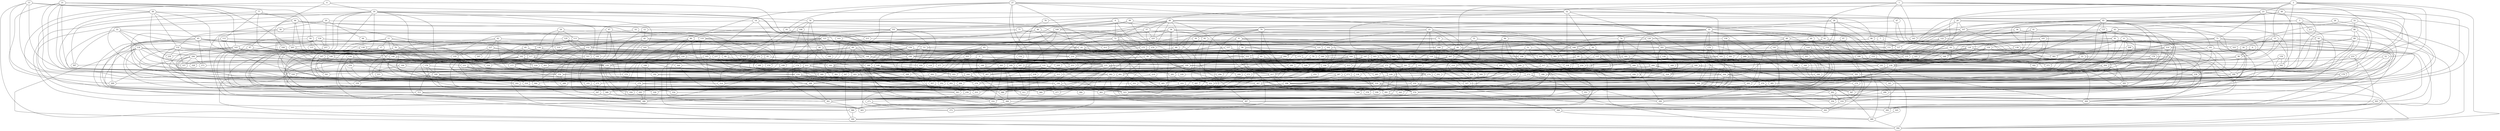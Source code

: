 strict graph "gnp_random_graph(400,0.015)" {
0;
1;
2;
3;
4;
5;
6;
7;
8;
9;
10;
11;
12;
13;
14;
15;
16;
17;
18;
19;
20;
21;
22;
23;
24;
25;
26;
27;
28;
29;
30;
31;
32;
33;
34;
35;
36;
37;
38;
39;
40;
41;
42;
43;
44;
45;
46;
47;
48;
49;
50;
51;
52;
53;
54;
55;
56;
57;
58;
59;
60;
61;
62;
63;
64;
65;
66;
67;
68;
69;
70;
71;
72;
73;
74;
75;
76;
77;
78;
79;
80;
81;
82;
83;
84;
85;
86;
87;
88;
89;
90;
91;
92;
93;
94;
95;
96;
97;
98;
99;
100;
101;
102;
103;
104;
105;
106;
107;
108;
109;
110;
111;
112;
113;
114;
115;
116;
117;
118;
119;
120;
121;
122;
123;
124;
125;
126;
127;
128;
129;
130;
131;
132;
133;
134;
135;
136;
137;
138;
139;
140;
141;
142;
143;
144;
145;
146;
147;
148;
149;
150;
151;
152;
153;
154;
155;
156;
157;
158;
159;
160;
161;
162;
163;
164;
165;
166;
167;
168;
169;
170;
171;
172;
173;
174;
175;
176;
177;
178;
179;
180;
181;
182;
183;
184;
185;
186;
187;
188;
189;
190;
191;
192;
193;
194;
195;
196;
197;
198;
199;
200;
201;
202;
203;
204;
205;
206;
207;
208;
209;
210;
211;
212;
213;
214;
215;
216;
217;
218;
219;
220;
221;
222;
223;
224;
225;
226;
227;
228;
229;
230;
231;
232;
233;
234;
235;
236;
237;
238;
239;
240;
241;
242;
243;
244;
245;
246;
247;
248;
249;
250;
251;
252;
253;
254;
255;
256;
257;
258;
259;
260;
261;
262;
263;
264;
265;
266;
267;
268;
269;
270;
271;
272;
273;
274;
275;
276;
277;
278;
279;
280;
281;
282;
283;
284;
285;
286;
287;
288;
289;
290;
291;
292;
293;
294;
295;
296;
297;
298;
299;
300;
301;
302;
303;
304;
305;
306;
307;
308;
309;
310;
311;
312;
313;
314;
315;
316;
317;
318;
319;
320;
321;
322;
323;
324;
325;
326;
327;
328;
329;
330;
331;
332;
333;
334;
335;
336;
337;
338;
339;
340;
341;
342;
343;
344;
345;
346;
347;
348;
349;
350;
351;
352;
353;
354;
355;
356;
357;
358;
359;
360;
361;
362;
363;
364;
365;
366;
367;
368;
369;
370;
371;
372;
373;
374;
375;
376;
377;
378;
379;
380;
381;
382;
383;
384;
385;
386;
387;
388;
389;
390;
391;
392;
393;
394;
395;
396;
397;
398;
399;
0 -- 72  [is_available=True, prob="0.419713855803"];
0 -- 201  [is_available=True, prob="1.0"];
0 -- 187  [is_available=True, prob="0.904846419742"];
0 -- 101  [is_available=True, prob="0.14269895929"];
0 -- 190  [is_available=True, prob="0.973531161989"];
1 -- 145  [is_available=True, prob="0.990141649522"];
1 -- 72  [is_available=True, prob="0.988815764017"];
1 -- 396  [is_available=True, prob="0.48303001151"];
1 -- 367  [is_available=True, prob="0.171404254632"];
1 -- 49  [is_available=True, prob="0.320518523817"];
1 -- 374  [is_available=True, prob="0.41418117198"];
1 -- 60  [is_available=True, prob="0.109358828052"];
1 -- 61  [is_available=True, prob="0.483353686027"];
2 -- 290  [is_available=True, prob="1.0"];
2 -- 196  [is_available=True, prob="0.384523193699"];
2 -- 394  [is_available=True, prob="0.865167855735"];
2 -- 15  [is_available=True, prob="0.077450913487"];
2 -- 336  [is_available=True, prob="0.297909463095"];
2 -- 52  [is_available=True, prob="1.0"];
2 -- 54  [is_available=True, prob="0.507493478372"];
2 -- 23  [is_available=True, prob="1.0"];
2 -- 254  [is_available=True, prob="0.588047170823"];
3 -- 320  [is_available=True, prob="0.338671617629"];
3 -- 275  [is_available=True, prob="0.571928654225"];
3 -- 107  [is_available=True, prob="0.992270084549"];
3 -- 398  [is_available=True, prob="0.134507712418"];
3 -- 16  [is_available=True, prob="0.982577499192"];
3 -- 211  [is_available=True, prob="1.0"];
3 -- 248  [is_available=True, prob="0.37997364302"];
4 -- 43  [is_available=True, prob="1.0"];
4 -- 323  [is_available=True, prob="1.0"];
4 -- 19  [is_available=True, prob="0.434938664406"];
4 -- 87  [is_available=True, prob="1.0"];
5 -- 323  [is_available=True, prob="0.435145927846"];
5 -- 391  [is_available=True, prob="1.0"];
5 -- 267  [is_available=True, prob="0.915590636456"];
5 -- 180  [is_available=True, prob="0.0833818169661"];
5 -- 235  [is_available=True, prob="0.850673091866"];
5 -- 344  [is_available=True, prob="1.0"];
5 -- 188  [is_available=True, prob="0.676911316414"];
5 -- 253  [is_available=True, prob="0.271476076031"];
6 -- 354  [is_available=True, prob="0.978353671102"];
6 -- 326  [is_available=True, prob="0.6741810948"];
6 -- 301  [is_available=True, prob="1.0"];
6 -- 238  [is_available=True, prob="0.875207472946"];
6 -- 208  [is_available=True, prob="0.388538357931"];
6 -- 306  [is_available=True, prob="0.685778635536"];
6 -- 150  [is_available=True, prob="0.108078932853"];
6 -- 219  [is_available=True, prob="0.766243627673"];
7 -- 163  [is_available=True, prob="1.0"];
7 -- 127  [is_available=True, prob="0.436262937741"];
8 -- 358  [is_available=True, prob="0.854574077497"];
8 -- 137  [is_available=True, prob="0.640191074107"];
8 -- 362  [is_available=True, prob="0.50118813565"];
8 -- 175  [is_available=True, prob="1.0"];
8 -- 340  [is_available=True, prob="0.493486369037"];
8 -- 56  [is_available=True, prob="1.0"];
8 -- 121  [is_available=True, prob="0.305365991655"];
8 -- 188  [is_available=True, prob="0.831366350763"];
9 -- 96  [is_available=True, prob="0.714394145925"];
9 -- 324  [is_available=True, prob="0.27897115917"];
10 -- 314  [is_available=True, prob="1.0"];
10 -- 123  [is_available=True, prob="0.812039725881"];
10 -- 172  [is_available=True, prob="0.890257383138"];
11 -- 329  [is_available=True, prob="1.0"];
11 -- 76  [is_available=True, prob="1.0"];
11 -- 240  [is_available=True, prob="0.365952249608"];
11 -- 17  [is_available=True, prob="1.0"];
11 -- 275  [is_available=True, prob="0.419244013778"];
11 -- 246  [is_available=True, prob="0.241172676071"];
11 -- 220  [is_available=True, prob="0.809725618489"];
12 -- 289  [is_available=True, prob="0.274379837988"];
12 -- 42  [is_available=True, prob="0.42740129169"];
12 -- 175  [is_available=True, prob="0.874852801772"];
13 -- 390  [is_available=True, prob="0.982167720366"];
13 -- 38  [is_available=True, prob="0.120623933196"];
13 -- 269  [is_available=True, prob="0.762567540331"];
13 -- 205  [is_available=True, prob="1.0"];
13 -- 307  [is_available=True, prob="0.969273677308"];
13 -- 310  [is_available=True, prob="0.569070363416"];
13 -- 143  [is_available=True, prob="0.507563627341"];
14 -- 185  [is_available=True, prob="0.897617162151"];
14 -- 267  [is_available=True, prob="1.0"];
14 -- 100  [is_available=True, prob="0.0531241998119"];
14 -- 79  [is_available=True, prob="1.0"];
15 -- 329  [is_available=True, prob="0.275094546021"];
15 -- 120  [is_available=True, prob="0.90254729307"];
15 -- 155  [is_available=True, prob="0.847905966037"];
15 -- 316  [is_available=True, prob="1.0"];
15 -- 30  [is_available=True, prob="1.0"];
16 -- 289  [is_available=True, prob="0.518037490459"];
16 -- 385  [is_available=True, prob="0.449735664067"];
16 -- 303  [is_available=True, prob="0.305105449478"];
16 -- 214  [is_available=True, prob="1.0"];
16 -- 285  [is_available=True, prob="0.0526897910067"];
16 -- 382  [is_available=True, prob="0.261604820891"];
17 -- 130  [is_available=True, prob="0.127017965948"];
17 -- 391  [is_available=True, prob="0.181159969836"];
17 -- 148  [is_available=True, prob="0.624589926023"];
17 -- 309  [is_available=True, prob="0.263897993968"];
17 -- 279  [is_available=True, prob="1.0"];
17 -- 312  [is_available=True, prob="0.828480324931"];
17 -- 377  [is_available=True, prob="1.0"];
17 -- 350  [is_available=True, prob="0.849062318564"];
18 -- 304  [is_available=True, prob="1.0"];
18 -- 238  [is_available=True, prob="0.290660985558"];
18 -- 222  [is_available=True, prob="0.74017318086"];
18 -- 381  [is_available=True, prob="0.199033461565"];
19 -- 321  [is_available=True, prob="0.843716535153"];
19 -- 258  [is_available=True, prob="0.56727339822"];
19 -- 388  [is_available=True, prob="0.367680392189"];
19 -- 363  [is_available=True, prob="0.0933002386987"];
19 -- 300  [is_available=True, prob="0.117017059787"];
19 -- 242  [is_available=True, prob="0.372878971177"];
19 -- 365  [is_available=True, prob="0.860045892682"];
19 -- 369  [is_available=True, prob="0.342507869278"];
19 -- 146  [is_available=True, prob="0.494772391536"];
19 -- 53  [is_available=True, prob="0.534733865416"];
19 -- 217  [is_available=True, prob="0.655698272366"];
19 -- 85  [is_available=True, prob="0.27009150988"];
20 -- 64  [is_available=True, prob="0.874885500328"];
20 -- 257  [is_available=True, prob="0.417579879419"];
20 -- 58  [is_available=True, prob="0.385702361128"];
20 -- 322  [is_available=True, prob="1.0"];
20 -- 361  [is_available=True, prob="0.856623779995"];
21 -- 361  [is_available=True, prob="0.169968159274"];
21 -- 77  [is_available=True, prob="1.0"];
21 -- 335  [is_available=True, prob="0.442761209234"];
21 -- 144  [is_available=True, prob="0.077041608302"];
21 -- 243  [is_available=True, prob="0.831884042665"];
21 -- 278  [is_available=True, prob="0.545832368804"];
21 -- 281  [is_available=True, prob="1.0"];
21 -- 59  [is_available=True, prob="0.399677582255"];
22 -- 329  [is_available=True, prob="0.0633536681849"];
22 -- 182  [is_available=True, prob="1.0"];
22 -- 369  [is_available=True, prob="1.0"];
23 -- 96  [is_available=True, prob="1.0"];
23 -- 256  [is_available=True, prob="1.0"];
23 -- 71  [is_available=True, prob="1.0"];
23 -- 276  [is_available=True, prob="0.303299074638"];
23 -- 85  [is_available=True, prob="0.0779803578017"];
23 -- 127  [is_available=True, prob="0.162754126899"];
24 -- 136  [is_available=True, prob="0.87624989512"];
24 -- 113  [is_available=True, prob="1.0"];
24 -- 212  [is_available=True, prob="1.0"];
24 -- 121  [is_available=True, prob="0.82011113735"];
25 -- 37  [is_available=True, prob="0.161832021338"];
25 -- 358  [is_available=True, prob="0.189228454452"];
25 -- 39  [is_available=True, prob="0.841929635173"];
25 -- 264  [is_available=True, prob="0.339271299998"];
25 -- 110  [is_available=True, prob="0.977890728234"];
25 -- 241  [is_available=True, prob="0.72107170498"];
25 -- 338  [is_available=True, prob="0.357680050269"];
25 -- 60  [is_available=True, prob="0.0998786699353"];
26 -- 394  [is_available=True, prob="0.619649798203"];
26 -- 63  [is_available=True, prob="0.660872771157"];
27 -- 32  [is_available=True, prob="1.0"];
27 -- 168  [is_available=True, prob="0.256310448518"];
27 -- 372  [is_available=True, prob="0.573276979498"];
27 -- 80  [is_available=True, prob="0.64269179781"];
27 -- 212  [is_available=True, prob="0.777908202475"];
27 -- 183  [is_available=True, prob="0.839423980604"];
27 -- 276  [is_available=True, prob="0.508443170574"];
27 -- 93  [is_available=True, prob="0.475974798813"];
27 -- 377  [is_available=True, prob="0.82250574173"];
28 -- 35  [is_available=True, prob="1.0"];
28 -- 135  [is_available=True, prob="0.362245341633"];
28 -- 394  [is_available=True, prob="1.0"];
28 -- 398  [is_available=True, prob="1.0"];
28 -- 114  [is_available=True, prob="1.0"];
28 -- 212  [is_available=True, prob="0.634706607326"];
29 -- 135  [is_available=True, prob="0.286893494216"];
29 -- 107  [is_available=True, prob="0.467569746826"];
29 -- 145  [is_available=True, prob="1.0"];
29 -- 279  [is_available=True, prob="0.560449425287"];
29 -- 127  [is_available=True, prob="0.50548084986"];
29 -- 191  [is_available=True, prob="0.261715716431"];
30 -- 322  [is_available=True, prob="0.773896291747"];
30 -- 365  [is_available=True, prob="0.798916853034"];
30 -- 198  [is_available=True, prob="0.170890770383"];
31 -- 194  [is_available=True, prob="0.448555477948"];
31 -- 207  [is_available=True, prob="0.0151465352728"];
31 -- 268  [is_available=True, prob="1.0"];
31 -- 210  [is_available=True, prob="1.0"];
31 -- 151  [is_available=True, prob="1.0"];
32 -- 98  [is_available=True, prob="0.0599778731233"];
32 -- 391  [is_available=True, prob="1.0"];
32 -- 40  [is_available=True, prob="0.836248721763"];
32 -- 171  [is_available=True, prob="1.0"];
32 -- 338  [is_available=True, prob="1.0"];
32 -- 78  [is_available=True, prob="0.284977300951"];
32 -- 50  [is_available=True, prob="0.296641141247"];
32 -- 382  [is_available=True, prob="1.0"];
33 -- 325  [is_available=True, prob="0.746666644502"];
33 -- 86  [is_available=True, prob="1.0"];
33 -- 391  [is_available=True, prob="0.199703924569"];
34 -- 225  [is_available=True, prob="0.408509772573"];
34 -- 228  [is_available=True, prob="1.0"];
34 -- 361  [is_available=True, prob="1.0"];
34 -- 53  [is_available=True, prob="0.849130321021"];
34 -- 215  [is_available=True, prob="0.866653500825"];
34 -- 92  [is_available=True, prob="0.724711585581"];
34 -- 381  [is_available=True, prob="1.0"];
34 -- 190  [is_available=True, prob="1.0"];
35 -- 353  [is_available=True, prob="0.65515861366"];
35 -- 66  [is_available=True, prob="0.331723790671"];
35 -- 393  [is_available=True, prob="0.261450684851"];
35 -- 74  [is_available=True, prob="0.772036300421"];
35 -- 381  [is_available=True, prob="1.0"];
35 -- 116  [is_available=True, prob="1.0"];
35 -- 170  [is_available=True, prob="1.0"];
35 -- 61  [is_available=True, prob="0.597589099242"];
35 -- 318  [is_available=True, prob="0.342708276899"];
35 -- 223  [is_available=True, prob="0.331399110566"];
36 -- 48  [is_available=True, prob="0.00869631862763"];
36 -- 324  [is_available=True, prob="1.0"];
36 -- 299  [is_available=True, prob="0.147156114988"];
36 -- 236  [is_available=True, prob="1.0"];
37 -- 235  [is_available=True, prob="0.126020334169"];
37 -- 365  [is_available=True, prob="0.85556734605"];
38 -- 256  [is_available=True, prob="0.3624762546"];
38 -- 354  [is_available=True, prob="0.928854093613"];
38 -- 132  [is_available=True, prob="0.180023585561"];
38 -- 230  [is_available=True, prob="0.738214167185"];
38 -- 45  [is_available=True, prob="0.853044110016"];
38 -- 54  [is_available=True, prob="0.95702934563"];
38 -- 184  [is_available=True, prob="0.493610101938"];
39 -- 88  [is_available=True, prob="1.0"];
39 -- 43  [is_available=True, prob="0.452660857464"];
39 -- 161  [is_available=True, prob="1.0"];
40 -- 225  [is_available=True, prob="0.642029187277"];
40 -- 66  [is_available=True, prob="0.474413097955"];
40 -- 267  [is_available=True, prob="0.670281722528"];
40 -- 107  [is_available=True, prob="0.220758481364"];
40 -- 204  [is_available=True, prob="0.962614290487"];
40 -- 288  [is_available=True, prob="0.36074833487"];
40 -- 48  [is_available=True, prob="0.182642174162"];
40 -- 243  [is_available=True, prob="0.195835715861"];
40 -- 313  [is_available=True, prob="0.926053492919"];
40 -- 57  [is_available=True, prob="0.505908766951"];
40 -- 378  [is_available=True, prob="0.56564836287"];
41 -- 113  [is_available=True, prob="0.402780048407"];
41 -- 395  [is_available=True, prob="0.58642468652"];
41 -- 236  [is_available=True, prob="0.930248272893"];
41 -- 277  [is_available=True, prob="0.913060653211"];
41 -- 313  [is_available=True, prob="0.171925236031"];
42 -- 388  [is_available=True, prob="1.0"];
42 -- 364  [is_available=True, prob="0.403757553041"];
42 -- 311  [is_available=True, prob="1.0"];
42 -- 90  [is_available=True, prob="0.557545976145"];
42 -- 95  [is_available=True, prob="0.664749183403"];
43 -- 163  [is_available=True, prob="0.803795623912"];
43 -- 390  [is_available=True, prob="1.0"];
43 -- 358  [is_available=True, prob="0.0601871613559"];
43 -- 144  [is_available=True, prob="0.1129679884"];
43 -- 181  [is_available=True, prob="1.0"];
44 -- 201  [is_available=True, prob="0.891792521557"];
44 -- 387  [is_available=True, prob="1.0"];
44 -- 332  [is_available=True, prob="1.0"];
45 -- 229  [is_available=True, prob="0.916860634993"];
45 -- 136  [is_available=True, prob="0.272882845777"];
45 -- 139  [is_available=True, prob="0.046240457374"];
45 -- 301  [is_available=True, prob="0.917860419308"];
45 -- 360  [is_available=True, prob="1.0"];
45 -- 306  [is_available=True, prob="0.747382660925"];
45 -- 373  [is_available=True, prob="1.0"];
45 -- 313  [is_available=True, prob="1.0"];
46 -- 249  [is_available=True, prob="0.600744526649"];
46 -- 123  [is_available=True, prob="0.843065582876"];
46 -- 380  [is_available=True, prob="0.266360517947"];
46 -- 117  [is_available=True, prob="0.403475814748"];
47 -- 386  [is_available=True, prob="0.146865884113"];
47 -- 356  [is_available=True, prob="0.515351597653"];
47 -- 79  [is_available=True, prob="0.165546288696"];
48 -- 141  [is_available=True, prob="0.697034098931"];
48 -- 398  [is_available=True, prob="0.299468616539"];
48 -- 306  [is_available=True, prob="0.0869434177375"];
48 -- 147  [is_available=True, prob="0.21196711398"];
48 -- 182  [is_available=True, prob="0.601572287602"];
48 -- 383  [is_available=True, prob="0.399588808069"];
49 -- 101  [is_available=True, prob="0.34930181"];
49 -- 369  [is_available=True, prob="0.558036471641"];
49 -- 85  [is_available=True, prob="0.594274152396"];
49 -- 342  [is_available=True, prob="1.0"];
49 -- 311  [is_available=True, prob="1.0"];
50 -- 81  [is_available=True, prob="0.370366861551"];
50 -- 266  [is_available=True, prob="1.0"];
50 -- 381  [is_available=True, prob="0.0102383304305"];
50 -- 289  [is_available=True, prob="0.831406688426"];
51 -- 368  [is_available=True, prob="0.481357804073"];
51 -- 385  [is_available=True, prob="1.0"];
51 -- 291  [is_available=True, prob="0.303275375973"];
51 -- 196  [is_available=True, prob="0.442983120105"];
52 -- 179  [is_available=True, prob="0.765417496586"];
52 -- 349  [is_available=True, prob="1.0"];
53 -- 180  [is_available=True, prob="1.0"];
53 -- 164  [is_available=True, prob="0.2651000327"];
53 -- 287  [is_available=True, prob="0.87587881748"];
54 -- 106  [is_available=True, prob="1.0"];
54 -- 354  [is_available=True, prob="0.594559497676"];
54 -- 207  [is_available=True, prob="1.0"];
54 -- 212  [is_available=True, prob="0.51288292381"];
54 -- 313  [is_available=True, prob="0.0828481594055"];
54 -- 90  [is_available=True, prob="1.0"];
55 -- 328  [is_available=True, prob="1.0"];
55 -- 72  [is_available=True, prob="0.601934163094"];
55 -- 397  [is_available=True, prob="0.350037352494"];
55 -- 209  [is_available=True, prob="0.452259795318"];
55 -- 118  [is_available=True, prob="1.0"];
55 -- 282  [is_available=True, prob="1.0"];
56 -- 323  [is_available=True, prob="0.776161703475"];
56 -- 390  [is_available=True, prob="0.334552792215"];
56 -- 329  [is_available=True, prob="1.0"];
56 -- 110  [is_available=True, prob="0.487237187832"];
56 -- 272  [is_available=True, prob="0.279798417756"];
56 -- 253  [is_available=True, prob="0.640743010128"];
57 -- 225  [is_available=True, prob="0.0225022954556"];
57 -- 71  [is_available=True, prob="0.691745719479"];
57 -- 144  [is_available=True, prob="0.140047515985"];
57 -- 72  [is_available=True, prob="1.0"];
57 -- 343  [is_available=True, prob="0.912441172627"];
58 -- 113  [is_available=True, prob="0.908277004579"];
58 -- 132  [is_available=True, prob="0.163784481594"];
58 -- 333  [is_available=True, prob="0.602027962496"];
59 -- 115  [is_available=True, prob="1.0"];
59 -- 387  [is_available=True, prob="0.287272004453"];
59 -- 235  [is_available=True, prob="0.101424054533"];
60 -- 192  [is_available=True, prob="0.460889556833"];
60 -- 100  [is_available=True, prob="1.0"];
60 -- 359  [is_available=True, prob="0.538520827779"];
60 -- 298  [is_available=True, prob="0.101770397922"];
60 -- 363  [is_available=True, prob="1.0"];
60 -- 207  [is_available=True, prob="0.361983962621"];
61 -- 264  [is_available=True, prob="0.768487365944"];
61 -- 171  [is_available=True, prob="0.909371969258"];
61 -- 312  [is_available=True, prob="1.0"];
61 -- 127  [is_available=True, prob="0.235564819211"];
62 -- 289  [is_available=True, prob="0.61255077393"];
62 -- 227  [is_available=True, prob="0.329798810418"];
62 -- 362  [is_available=True, prob="0.671096830691"];
62 -- 114  [is_available=True, prob="0.772378683474"];
62 -- 216  [is_available=True, prob="0.890863334627"];
62 -- 221  [is_available=True, prob="0.880180138514"];
63 -- 96  [is_available=True, prob="0.794877911622"];
63 -- 98  [is_available=True, prob="0.0114111057753"];
63 -- 239  [is_available=True, prob="0.640773755565"];
63 -- 181  [is_available=True, prob="0.223579236038"];
63 -- 281  [is_available=True, prob="0.497589642369"];
63 -- 91  [is_available=True, prob="0.288463153513"];
64 -- 193  [is_available=True, prob="0.815853222635"];
64 -- 139  [is_available=True, prob="0.752737081415"];
65 -- 162  [is_available=True, prob="1.0"];
65 -- 100  [is_available=True, prob="0.698186124002"];
65 -- 239  [is_available=True, prob="0.520788408639"];
65 -- 68  [is_available=True, prob="0.601511670673"];
65 -- 314  [is_available=True, prob="0.74402273671"];
65 -- 380  [is_available=True, prob="0.588815006607"];
66 -- 281  [is_available=True, prob="0.778255180074"];
66 -- 198  [is_available=True, prob="1.0"];
66 -- 359  [is_available=True, prob="0.762848582959"];
67 -- 306  [is_available=True, prob="1.0"];
67 -- 363  [is_available=True, prob="1.0"];
67 -- 330  [is_available=True, prob="0.464854657972"];
67 -- 133  [is_available=True, prob="1.0"];
67 -- 143  [is_available=True, prob="0.06140378641"];
68 -- 194  [is_available=True, prob="0.803861018407"];
68 -- 119  [is_available=True, prob="0.493647012606"];
69 -- 291  [is_available=True, prob="1.0"];
69 -- 292  [is_available=True, prob="1.0"];
69 -- 230  [is_available=True, prob="0.907059242328"];
69 -- 171  [is_available=True, prob="0.111587638306"];
69 -- 172  [is_available=True, prob="0.106923765521"];
69 -- 276  [is_available=True, prob="0.517525358552"];
69 -- 246  [is_available=True, prob="0.338697753009"];
69 -- 251  [is_available=True, prob="0.977406919606"];
70 -- 282  [is_available=True, prob="0.657059821577"];
70 -- 187  [is_available=True, prob="1.0"];
71 -- 290  [is_available=True, prob="0.752118404408"];
71 -- 200  [is_available=True, prob="0.625051710203"];
71 -- 395  [is_available=True, prob="0.639261416715"];
71 -- 399  [is_available=True, prob="0.11120671433"];
71 -- 340  [is_available=True, prob="0.917777834978"];
71 -- 90  [is_available=True, prob="1.0"];
72 -- 323  [is_available=True, prob="1.0"];
72 -- 363  [is_available=True, prob="0.111791625315"];
72 -- 238  [is_available=True, prob="0.563140608472"];
72 -- 175  [is_available=True, prob="1.0"];
72 -- 216  [is_available=True, prob="0.531068336722"];
72 -- 88  [is_available=True, prob="1.0"];
72 -- 219  [is_available=True, prob="1.0"];
73 -- 81  [is_available=True, prob="0.429889303661"];
73 -- 388  [is_available=True, prob="1.0"];
73 -- 270  [is_available=True, prob="0.385003231802"];
73 -- 166  [is_available=True, prob="1.0"];
73 -- 121  [is_available=True, prob="1.0"];
74 -- 166  [is_available=True, prob="0.0430501670888"];
74 -- 242  [is_available=True, prob="0.545918530698"];
74 -- 306  [is_available=True, prob="0.152034830338"];
74 -- 181  [is_available=True, prob="0.815464757722"];
74 -- 310  [is_available=True, prob="0.909420781331"];
75 -- 152  [is_available=True, prob="0.86939929021"];
75 -- 145  [is_available=True, prob="0.925467428603"];
75 -- 270  [is_available=True, prob="0.677093010161"];
75 -- 111  [is_available=True, prob="0.201419921767"];
76 -- 176  [is_available=True, prob="1.0"];
76 -- 377  [is_available=True, prob="0.152578997785"];
76 -- 364  [is_available=True, prob="0.874980355729"];
76 -- 381  [is_available=True, prob="1.0"];
77 -- 397  [is_available=True, prob="1.0"];
77 -- 239  [is_available=True, prob="1.0"];
77 -- 112  [is_available=True, prob="1.0"];
77 -- 148  [is_available=True, prob="0.467064345802"];
77 -- 94  [is_available=True, prob="0.554130590112"];
78 -- 131  [is_available=True, prob="0.226253184058"];
79 -- 387  [is_available=True, prob="0.467541995089"];
79 -- 360  [is_available=True, prob="1.0"];
79 -- 272  [is_available=True, prob="1.0"];
79 -- 248  [is_available=True, prob="0.781038586756"];
79 -- 82  [is_available=True, prob="0.493068165876"];
79 -- 216  [is_available=True, prob="0.185363051461"];
79 -- 91  [is_available=True, prob="0.887414938667"];
80 -- 288  [is_available=True, prob="0.107532918515"];
80 -- 352  [is_available=True, prob="0.0599779774287"];
80 -- 136  [is_available=True, prob="1.0"];
80 -- 393  [is_available=True, prob="0.0576540889647"];
80 -- 282  [is_available=True, prob="1.0"];
80 -- 346  [is_available=True, prob="0.0210430538656"];
81 -- 160  [is_available=True, prob="0.431306664872"];
81 -- 134  [is_available=True, prob="0.240735096997"];
81 -- 241  [is_available=True, prob="0.759015906907"];
81 -- 275  [is_available=True, prob="0.741914595343"];
81 -- 184  [is_available=True, prob="0.321160617169"];
81 -- 254  [is_available=True, prob="0.910784214956"];
82 -- 294  [is_available=True, prob="0.112734519823"];
82 -- 272  [is_available=True, prob="0.272588570061"];
82 -- 309  [is_available=True, prob="0.449217439268"];
82 -- 342  [is_available=True, prob="1.0"];
82 -- 119  [is_available=True, prob="0.159488533522"];
82 -- 280  [is_available=True, prob="0.552683298737"];
83 -- 134  [is_available=True, prob="1.0"];
83 -- 265  [is_available=True, prob="0.236141576986"];
83 -- 202  [is_available=True, prob="1.0"];
83 -- 203  [is_available=True, prob="0.345576452982"];
83 -- 173  [is_available=True, prob="1.0"];
83 -- 308  [is_available=True, prob="0.502728422559"];
84 -- 323  [is_available=True, prob="0.817973709028"];
84 -- 358  [is_available=True, prob="0.83541581269"];
84 -- 365  [is_available=True, prob="0.384141392975"];
84 -- 207  [is_available=True, prob="0.0152274796893"];
84 -- 120  [is_available=True, prob="0.0558931777613"];
84 -- 318  [is_available=True, prob="0.520336002526"];
85 -- 353  [is_available=True, prob="1.0"];
85 -- 139  [is_available=True, prob="0.776114021206"];
85 -- 374  [is_available=True, prob="0.433760505796"];
85 -- 107  [is_available=True, prob="0.58852510405"];
85 -- 204  [is_available=True, prob="0.602929747775"];
85 -- 206  [is_available=True, prob="1.0"];
85 -- 338  [is_available=True, prob="0.493806828313"];
85 -- 342  [is_available=True, prob="1.0"];
85 -- 371  [is_available=True, prob="0.631767323667"];
85 -- 281  [is_available=True, prob="0.759837100467"];
85 -- 348  [is_available=True, prob="0.944398709072"];
85 -- 125  [is_available=True, prob="1.0"];
86 -- 233  [is_available=True, prob="0.479680752731"];
86 -- 243  [is_available=True, prob="0.586743600974"];
86 -- 89  [is_available=True, prob="0.441250476568"];
86 -- 316  [is_available=True, prob="0.773037833999"];
86 -- 190  [is_available=True, prob="0.0021794739478"];
87 -- 308  [is_available=True, prob="1.0"];
87 -- 237  [is_available=True, prob="0.729530165449"];
87 -- 206  [is_available=True, prob="0.0776609871281"];
88 -- 193  [is_available=True, prob="0.965188976314"];
88 -- 169  [is_available=True, prob="1.0"];
88 -- 301  [is_available=True, prob="0.243996814212"];
88 -- 219  [is_available=True, prob="0.77802541364"];
88 -- 254  [is_available=True, prob="0.601307711006"];
89 -- 263  [is_available=True, prob="0.703043520217"];
89 -- 168  [is_available=True, prob="1.0"];
89 -- 330  [is_available=True, prob="0.538342790209"];
89 -- 309  [is_available=True, prob="0.834341893899"];
89 -- 314  [is_available=True, prob="0.0141002320963"];
90 -- 323  [is_available=True, prob="1.0"];
90 -- 140  [is_available=True, prob="0.529218040138"];
90 -- 174  [is_available=True, prob="0.901108784238"];
90 -- 144  [is_available=True, prob="0.140901758727"];
90 -- 277  [is_available=True, prob="0.163637060336"];
91 -- 228  [is_available=True, prob="0.675248891185"];
91 -- 135  [is_available=True, prob="0.0150599215186"];
91 -- 306  [is_available=True, prob="0.016094485484"];
91 -- 210  [is_available=True, prob="0.0172139567854"];
91 -- 214  [is_available=True, prob="1.0"];
91 -- 312  [is_available=True, prob="0.627723306297"];
91 -- 188  [is_available=True, prob="1.0"];
92 -- 144  [is_available=True, prob="1.0"];
92 -- 251  [is_available=True, prob="0.490197227352"];
92 -- 258  [is_available=True, prob="0.118902394973"];
92 -- 127  [is_available=True, prob="0.995964712408"];
93 -- 322  [is_available=True, prob="0.870111224243"];
93 -- 215  [is_available=True, prob="1.0"];
94 -- 101  [is_available=True, prob="0.920599304782"];
94 -- 198  [is_available=True, prob="0.417266280501"];
94 -- 104  [is_available=True, prob="1.0"];
94 -- 205  [is_available=True, prob="1.0"];
94 -- 336  [is_available=True, prob="0.60175210413"];
94 -- 239  [is_available=True, prob="1.0"];
94 -- 190  [is_available=True, prob="1.0"];
95 -- 243  [is_available=True, prob="1.0"];
95 -- 254  [is_available=True, prob="0.332138583019"];
96 -- 224  [is_available=True, prob="0.590432230374"];
96 -- 392  [is_available=True, prob="0.476729478193"];
96 -- 236  [is_available=True, prob="1.0"];
97 -- 323  [is_available=True, prob="1.0"];
97 -- 114  [is_available=True, prob="1.0"];
97 -- 283  [is_available=True, prob="1.0"];
98 -- 135  [is_available=True, prob="0.393189822524"];
98 -- 246  [is_available=True, prob="1.0"];
99 -- 304  [is_available=True, prob="0.85079639737"];
99 -- 371  [is_available=True, prob="1.0"];
99 -- 109  [is_available=True, prob="0.591603230149"];
99 -- 142  [is_available=True, prob="0.349867125684"];
100 -- 361  [is_available=True, prob="0.74918228485"];
101 -- 355  [is_available=True, prob="0.455345427327"];
101 -- 229  [is_available=True, prob="0.662923053116"];
101 -- 103  [is_available=True, prob="0.563022088044"];
101 -- 396  [is_available=True, prob="0.199389976911"];
101 -- 359  [is_available=True, prob="1.0"];
101 -- 140  [is_available=True, prob="0.527530214792"];
102 -- 161  [is_available=True, prob="0.541199819086"];
102 -- 135  [is_available=True, prob="1.0"];
102 -- 264  [is_available=True, prob="0.421925481715"];
102 -- 329  [is_available=True, prob="0.422633555779"];
102 -- 398  [is_available=True, prob="0.826575742425"];
102 -- 277  [is_available=True, prob="0.129717873119"];
102 -- 281  [is_available=True, prob="0.424217017118"];
103 -- 156  [is_available=True, prob="0.80647233221"];
103 -- 263  [is_available=True, prob="1.0"];
104 -- 376  [is_available=True, prob="1.0"];
104 -- 146  [is_available=True, prob="0.0188767120109"];
104 -- 117  [is_available=True, prob="0.553608036234"];
105 -- 303  [is_available=True, prob="0.72422348523"];
105 -- 177  [is_available=True, prob="0.326760774908"];
105 -- 146  [is_available=True, prob="0.0410625229535"];
105 -- 318  [is_available=True, prob="0.928217268238"];
105 -- 182  [is_available=True, prob="0.0827796480908"];
105 -- 152  [is_available=True, prob="0.832677610809"];
105 -- 254  [is_available=True, prob="0.510172909214"];
106 -- 376  [is_available=True, prob="0.263641583983"];
106 -- 267  [is_available=True, prob="0.302771674138"];
106 -- 133  [is_available=True, prob="0.781989682672"];
107 -- 138  [is_available=True, prob="0.557327385941"];
107 -- 238  [is_available=True, prob="0.0533538783193"];
107 -- 151  [is_available=True, prob="0.468120557637"];
107 -- 122  [is_available=True, prob="0.226437585093"];
107 -- 126  [is_available=True, prob="0.976776488201"];
108 -- 192  [is_available=True, prob="0.699716213534"];
108 -- 388  [is_available=True, prob="0.159466379087"];
109 -- 168  [is_available=True, prob="0.739850064658"];
109 -- 339  [is_available=True, prob="1.0"];
109 -- 119  [is_available=True, prob="0.683891851895"];
109 -- 187  [is_available=True, prob="0.940366906977"];
109 -- 126  [is_available=True, prob="1.0"];
110 -- 300  [is_available=True, prob="1.0"];
110 -- 399  [is_available=True, prob="1.0"];
110 -- 374  [is_available=True, prob="0.42591585675"];
110 -- 190  [is_available=True, prob="0.243562014868"];
110 -- 223  [is_available=True, prob="0.916706740166"];
111 -- 260  [is_available=True, prob="0.94483639387"];
111 -- 199  [is_available=True, prob="0.52561346476"];
111 -- 174  [is_available=True, prob="0.362373591337"];
111 -- 368  [is_available=True, prob="0.168892429665"];
111 -- 212  [is_available=True, prob="1.0"];
111 -- 376  [is_available=True, prob="0.34845426252"];
111 -- 314  [is_available=True, prob="0.816593327649"];
112 -- 231  [is_available=True, prob="0.25370749572"];
112 -- 201  [is_available=True, prob="1.0"];
112 -- 269  [is_available=True, prob="0.315580807727"];
112 -- 334  [is_available=True, prob="0.422050618118"];
112 -- 312  [is_available=True, prob="0.247870096316"];
112 -- 319  [is_available=True, prob="0.260339922746"];
113 -- 195  [is_available=True, prob="0.167960501838"];
113 -- 388  [is_available=True, prob="1.0"];
113 -- 302  [is_available=True, prob="0.315297868761"];
113 -- 144  [is_available=True, prob="1.0"];
113 -- 152  [is_available=True, prob="0.148476734981"];
113 -- 184  [is_available=True, prob="0.622757453778"];
114 -- 356  [is_available=True, prob="0.589308741417"];
114 -- 137  [is_available=True, prob="0.835458593194"];
114 -- 305  [is_available=True, prob="0.74287104798"];
114 -- 382  [is_available=True, prob="1.0"];
115 -- 320  [is_available=True, prob="0.0250526296243"];
115 -- 263  [is_available=True, prob="0.118651557957"];
115 -- 265  [is_available=True, prob="0.55162628216"];
115 -- 281  [is_available=True, prob="0.918109866738"];
115 -- 222  [is_available=True, prob="0.149716689652"];
116 -- 261  [is_available=True, prob="0.172396291037"];
116 -- 361  [is_available=True, prob="0.567647706316"];
116 -- 396  [is_available=True, prob="0.752212076583"];
116 -- 204  [is_available=True, prob="0.173651769423"];
116 -- 350  [is_available=True, prob="0.138425948999"];
117 -- 354  [is_available=True, prob="1.0"];
117 -- 267  [is_available=True, prob="0.650270451073"];
117 -- 364  [is_available=True, prob="0.849460482203"];
117 -- 239  [is_available=True, prob="0.642083364943"];
117 -- 240  [is_available=True, prob="1.0"];
117 -- 337  [is_available=True, prob="0.378593916636"];
117 -- 180  [is_available=True, prob="1.0"];
117 -- 276  [is_available=True, prob="1.0"];
118 -- 322  [is_available=True, prob="1.0"];
118 -- 198  [is_available=True, prob="0.475303809657"];
118 -- 231  [is_available=True, prob="0.460154571307"];
118 -- 394  [is_available=True, prob="1.0"];
118 -- 206  [is_available=True, prob="0.255619797631"];
118 -- 337  [is_available=True, prob="1.0"];
118 -- 312  [is_available=True, prob="0.68491083261"];
118 -- 250  [is_available=True, prob="1.0"];
118 -- 383  [is_available=True, prob="0.130530715078"];
120 -- 193  [is_available=True, prob="0.105900683476"];
120 -- 258  [is_available=True, prob="0.617822284106"];
120 -- 291  [is_available=True, prob="0.0817245232719"];
120 -- 197  [is_available=True, prob="0.162356599112"];
120 -- 391  [is_available=True, prob="0.0531879401778"];
120 -- 178  [is_available=True, prob="1.0"];
120 -- 248  [is_available=True, prob="0.557012539083"];
121 -- 367  [is_available=True, prob="0.508701871235"];
121 -- 264  [is_available=True, prob="0.549245211804"];
122 -- 160  [is_available=True, prob="0.571906719877"];
122 -- 201  [is_available=True, prob="0.63782982366"];
122 -- 205  [is_available=True, prob="0.0927129882462"];
122 -- 246  [is_available=True, prob="0.803477918463"];
123 -- 320  [is_available=True, prob="0.599341695358"];
123 -- 387  [is_available=True, prob="0.168792649267"];
123 -- 198  [is_available=True, prob="0.889995506105"];
123 -- 177  [is_available=True, prob="0.9464389282"];
123 -- 151  [is_available=True, prob="0.642312532308"];
123 -- 379  [is_available=True, prob="0.586944760761"];
123 -- 190  [is_available=True, prob="0.559671986519"];
124 -- 257  [is_available=True, prob="0.694334331158"];
124 -- 162  [is_available=True, prob="0.507070455393"];
124 -- 332  [is_available=True, prob="1.0"];
124 -- 142  [is_available=True, prob="0.69977314608"];
124 -- 305  [is_available=True, prob="0.257903917486"];
124 -- 341  [is_available=True, prob="0.449225169705"];
124 -- 346  [is_available=True, prob="1.0"];
125 -- 240  [is_available=True, prob="0.875171181453"];
125 -- 145  [is_available=True, prob="0.886072229567"];
125 -- 256  [is_available=True, prob="0.884662453407"];
125 -- 288  [is_available=True, prob="1.0"];
126 -- 325  [is_available=True, prob="0.752623943406"];
126 -- 201  [is_available=True, prob="1.0"];
126 -- 284  [is_available=True, prob="0.71300945738"];
126 -- 190  [is_available=True, prob="0.116110512234"];
127 -- 183  [is_available=True, prob="0.929637716453"];
128 -- 289  [is_available=True, prob="0.414607860422"];
128 -- 388  [is_available=True, prob="1.0"];
128 -- 318  [is_available=True, prob="0.0392063841503"];
128 -- 239  [is_available=True, prob="0.401185105224"];
129 -- 152  [is_available=True, prob="0.511830014929"];
129 -- 169  [is_available=True, prob="0.177942834803"];
129 -- 226  [is_available=True, prob="1.0"];
129 -- 341  [is_available=True, prob="0.431602365411"];
130 -- 352  [is_available=True, prob="0.941513096702"];
130 -- 258  [is_available=True, prob="0.278466285405"];
130 -- 259  [is_available=True, prob="0.0903498561216"];
130 -- 177  [is_available=True, prob="0.954355059746"];
130 -- 310  [is_available=True, prob="0.918751369918"];
130 -- 217  [is_available=True, prob="1.0"];
131 -- 355  [is_available=True, prob="0.171359106488"];
131 -- 300  [is_available=True, prob="0.336357181187"];
131 -- 377  [is_available=True, prob="0.567690392866"];
131 -- 218  [is_available=True, prob="0.749821329694"];
131 -- 383  [is_available=True, prob="0.116914480999"];
132 -- 193  [is_available=True, prob="0.205451584471"];
132 -- 230  [is_available=True, prob="0.572340175164"];
132 -- 144  [is_available=True, prob="0.388061793275"];
132 -- 337  [is_available=True, prob="0.944996102848"];
132 -- 306  [is_available=True, prob="0.157170813207"];
132 -- 278  [is_available=True, prob="0.947358417113"];
133 -- 166  [is_available=True, prob="0.300140985671"];
133 -- 239  [is_available=True, prob="1.0"];
133 -- 281  [is_available=True, prob="0.391053302431"];
133 -- 234  [is_available=True, prob="0.914030922794"];
134 -- 296  [is_available=True, prob="0.314357655836"];
134 -- 391  [is_available=True, prob="1.0"];
135 -- 174  [is_available=True, prob="0.402270793726"];
135 -- 241  [is_available=True, prob="0.585012860193"];
136 -- 162  [is_available=True, prob="1.0"];
136 -- 391  [is_available=True, prob="0.840400262902"];
136 -- 177  [is_available=True, prob="0.657692799665"];
136 -- 244  [is_available=True, prob="0.315328083026"];
136 -- 381  [is_available=True, prob="0.0558872703781"];
137 -- 251  [is_available=True, prob="0.537344784095"];
137 -- 309  [is_available=True, prob="1.0"];
137 -- 317  [is_available=True, prob="0.260654155796"];
138 -- 371  [is_available=True, prob="1.0"];
138 -- 291  [is_available=True, prob="1.0"];
138 -- 148  [is_available=True, prob="0.602565578735"];
138 -- 391  [is_available=True, prob="1.0"];
139 -- 167  [is_available=True, prob="0.278068018219"];
139 -- 199  [is_available=True, prob="1.0"];
141 -- 295  [is_available=True, prob="0.322171496004"];
141 -- 394  [is_available=True, prob="0.892278167566"];
141 -- 172  [is_available=True, prob="1.0"];
141 -- 398  [is_available=True, prob="1.0"];
141 -- 248  [is_available=True, prob="0.312652766062"];
142 -- 295  [is_available=True, prob="0.712892283846"];
142 -- 172  [is_available=True, prob="0.0775037244466"];
142 -- 332  [is_available=True, prob="0.296352632552"];
142 -- 247  [is_available=True, prob="0.0221029385868"];
143 -- 147  [is_available=True, prob="0.432989143868"];
143 -- 295  [is_available=True, prob="0.829222639967"];
143 -- 334  [is_available=True, prob="0.904304435889"];
143 -- 370  [is_available=True, prob="0.251476779485"];
143 -- 275  [is_available=True, prob="0.64706403947"];
143 -- 216  [is_available=True, prob="1.0"];
144 -- 169  [is_available=True, prob="0.791371636428"];
144 -- 362  [is_available=True, prob="0.767055307249"];
144 -- 280  [is_available=True, prob="0.894577277843"];
144 -- 149  [is_available=True, prob="0.1883147718"];
145 -- 151  [is_available=True, prob="0.8923863022"];
146 -- 337  [is_available=True, prob="1.0"];
146 -- 341  [is_available=True, prob="0.903172358111"];
146 -- 188  [is_available=True, prob="0.267317910729"];
147 -- 240  [is_available=True, prob="1.0"];
147 -- 194  [is_available=True, prob="0.528429945411"];
147 -- 299  [is_available=True, prob="0.0138615569199"];
147 -- 241  [is_available=True, prob="0.581290352245"];
148 -- 224  [is_available=True, prob="0.0520489546025"];
148 -- 275  [is_available=True, prob="1.0"];
148 -- 212  [is_available=True, prob="1.0"];
148 -- 276  [is_available=True, prob="1.0"];
149 -- 360  [is_available=True, prob="0.0649162989105"];
149 -- 202  [is_available=True, prob="0.934475832337"];
149 -- 395  [is_available=True, prob="0.222250715004"];
149 -- 274  [is_available=True, prob="0.293548446339"];
149 -- 375  [is_available=True, prob="0.746441231423"];
149 -- 281  [is_available=True, prob="0.365921281784"];
149 -- 155  [is_available=True, prob="0.69836788904"];
149 -- 234  [is_available=True, prob="0.694000653596"];
150 -- 195  [is_available=True, prob="0.436666888947"];
150 -- 327  [is_available=True, prob="1.0"];
150 -- 299  [is_available=True, prob="0.732784111182"];
150 -- 279  [is_available=True, prob="1.0"];
150 -- 248  [is_available=True, prob="1.0"];
151 -- 164  [is_available=True, prob="0.566167690264"];
151 -- 179  [is_available=True, prob="0.29956178901"];
151 -- 380  [is_available=True, prob="0.275107446611"];
152 -- 256  [is_available=True, prob="1.0"];
152 -- 162  [is_available=True, prob="1.0"];
152 -- 263  [is_available=True, prob="0.483033322047"];
152 -- 173  [is_available=True, prob="1.0"];
152 -- 305  [is_available=True, prob="0.816789352717"];
152 -- 190  [is_available=True, prob="0.425471088285"];
153 -- 281  [is_available=True, prob="1.0"];
153 -- 182  [is_available=True, prob="1.0"];
154 -- 187  [is_available=True, prob="0.46215826865"];
155 -- 377  [is_available=True, prob="0.368664216298"];
156 -- 193  [is_available=True, prob="0.775038868219"];
156 -- 198  [is_available=True, prob="0.382449546742"];
156 -- 360  [is_available=True, prob="1.0"];
156 -- 297  [is_available=True, prob="0.50074432383"];
156 -- 183  [is_available=True, prob="1.0"];
156 -- 349  [is_available=True, prob="1.0"];
156 -- 254  [is_available=True, prob="0.0185043290999"];
157 -- 321  [is_available=True, prob="0.0613322621415"];
157 -- 261  [is_available=True, prob="0.377487630389"];
157 -- 231  [is_available=True, prob="1.0"];
157 -- 364  [is_available=True, prob="0.178250342168"];
157 -- 216  [is_available=True, prob="0.495202231432"];
157 -- 223  [is_available=True, prob="0.370351278745"];
158 -- 168  [is_available=True, prob="0.484828026092"];
158 -- 304  [is_available=True, prob="0.121003574931"];
158 -- 291  [is_available=True, prob="0.991457058131"];
158 -- 183  [is_available=True, prob="1.0"];
159 -- 290  [is_available=True, prob="0.666613120043"];
159 -- 342  [is_available=True, prob="0.443835864861"];
159 -- 391  [is_available=True, prob="0.418825209294"];
160 -- 272  [is_available=True, prob="0.790827853358"];
160 -- 324  [is_available=True, prob="1.0"];
160 -- 370  [is_available=True, prob="0.709856105983"];
161 -- 224  [is_available=True, prob="0.835503947641"];
161 -- 258  [is_available=True, prob="0.665240891114"];
161 -- 326  [is_available=True, prob="0.735342288182"];
161 -- 235  [is_available=True, prob="0.150087370039"];
161 -- 249  [is_available=True, prob="1.0"];
161 -- 348  [is_available=True, prob="0.0243658467778"];
162 -- 288  [is_available=True, prob="0.170886765764"];
162 -- 390  [is_available=True, prob="1.0"];
162 -- 294  [is_available=True, prob="1.0"];
162 -- 263  [is_available=True, prob="0.614470378514"];
162 -- 220  [is_available=True, prob="0.85374261817"];
162 -- 398  [is_available=True, prob="0.0991412015998"];
162 -- 176  [is_available=True, prob="0.616355816977"];
163 -- 171  [is_available=True, prob="0.753523266496"];
163 -- 265  [is_available=True, prob="1.0"];
163 -- 394  [is_available=True, prob="0.465233869905"];
163 -- 364  [is_available=True, prob="0.844168314939"];
164 -- 194  [is_available=True, prob="0.602227485345"];
164 -- 373  [is_available=True, prob="0.960991622534"];
164 -- 333  [is_available=True, prob="0.215515740997"];
164 -- 274  [is_available=True, prob="1.0"];
164 -- 309  [is_available=True, prob="0.278423934817"];
164 -- 315  [is_available=True, prob="0.733020052945"];
164 -- 213  [is_available=True, prob="0.272255062828"];
165 -- 389  [is_available=True, prob="1.0"];
166 -- 198  [is_available=True, prob="1.0"];
166 -- 358  [is_available=True, prob="0.715637781074"];
166 -- 232  [is_available=True, prob="0.787855902258"];
167 -- 352  [is_available=True, prob="1.0"];
167 -- 358  [is_available=True, prob="0.394948892024"];
167 -- 359  [is_available=True, prob="0.306775510576"];
168 -- 262  [is_available=True, prob="1.0"];
168 -- 200  [is_available=True, prob="0.739172664611"];
168 -- 169  [is_available=True, prob="0.259868441676"];
168 -- 173  [is_available=True, prob="0.129205853648"];
168 -- 274  [is_available=True, prob="0.292166880358"];
169 -- 300  [is_available=True, prob="0.711775376078"];
169 -- 200  [is_available=True, prob="0.710813896549"];
169 -- 311  [is_available=True, prob="0.567674591039"];
169 -- 285  [is_available=True, prob="0.0434335932621"];
170 -- 293  [is_available=True, prob="0.50169671335"];
170 -- 358  [is_available=True, prob="0.793662256459"];
170 -- 361  [is_available=True, prob="0.0555872353034"];
170 -- 183  [is_available=True, prob="1.0"];
170 -- 377  [is_available=True, prob="0.332655806156"];
171 -- 232  [is_available=True, prob="1.0"];
171 -- 332  [is_available=True, prob="0.0780234927866"];
171 -- 305  [is_available=True, prob="1.0"];
171 -- 378  [is_available=True, prob="1.0"];
171 -- 220  [is_available=True, prob="0.894669295218"];
172 -- 200  [is_available=True, prob="0.843482084896"];
172 -- 265  [is_available=True, prob="1.0"];
172 -- 278  [is_available=True, prob="0.395709898982"];
172 -- 314  [is_available=True, prob="1.0"];
172 -- 379  [is_available=True, prob="0.469071091662"];
172 -- 189  [is_available=True, prob="0.518850878893"];
173 -- 243  [is_available=True, prob="0.910928319605"];
173 -- 329  [is_available=True, prob="0.609024543952"];
173 -- 210  [is_available=True, prob="0.806415567629"];
174 -- 256  [is_available=True, prob="0.908938884086"];
175 -- 384  [is_available=True, prob="1.0"];
175 -- 226  [is_available=True, prob="0.245183199083"];
175 -- 196  [is_available=True, prob="0.238216397166"];
175 -- 258  [is_available=True, prob="0.106990337894"];
175 -- 183  [is_available=True, prob="1.0"];
175 -- 217  [is_available=True, prob="0.158979474922"];
176 -- 300  [is_available=True, prob="0.692473614352"];
176 -- 240  [is_available=True, prob="0.948886262309"];
176 -- 309  [is_available=True, prob="0.925414069292"];
176 -- 347  [is_available=True, prob="0.304753591148"];
177 -- 256  [is_available=True, prob="0.151122970295"];
177 -- 275  [is_available=True, prob="1.0"];
178 -- 209  [is_available=True, prob="0.131288230585"];
178 -- 204  [is_available=True, prob="1.0"];
178 -- 368  [is_available=True, prob="1.0"];
178 -- 345  [is_available=True, prob="0.298020172529"];
179 -- 251  [is_available=True, prob="0.322433077771"];
179 -- 366  [is_available=True, prob="0.0761921406428"];
180 -- 357  [is_available=True, prob="0.154414927593"];
180 -- 366  [is_available=True, prob="1.0"];
180 -- 308  [is_available=True, prob="0.798964467479"];
180 -- 219  [is_available=True, prob="0.291449011927"];
180 -- 285  [is_available=True, prob="0.0262461681896"];
181 -- 260  [is_available=True, prob="1.0"];
181 -- 190  [is_available=True, prob="0.498134837035"];
183 -- 283  [is_available=True, prob="0.737168545338"];
183 -- 231  [is_available=True, prob="0.43897831993"];
183 -- 267  [is_available=True, prob="0.929868328085"];
183 -- 238  [is_available=True, prob="0.702942110491"];
183 -- 349  [is_available=True, prob="0.644737466404"];
184 -- 192  [is_available=True, prob="1.0"];
184 -- 250  [is_available=True, prob="0.354549610342"];
185 -- 323  [is_available=True, prob="0.843159043963"];
185 -- 232  [is_available=True, prob="0.54745134322"];
185 -- 328  [is_available=True, prob="0.401226685976"];
185 -- 277  [is_available=True, prob="1.0"];
185 -- 188  [is_available=True, prob="1.0"];
186 -- 280  [is_available=True, prob="0.807016421699"];
186 -- 394  [is_available=True, prob="1.0"];
186 -- 195  [is_available=True, prob="0.81943043993"];
187 -- 284  [is_available=True, prob="0.365973048998"];
187 -- 255  [is_available=True, prob="1.0"];
188 -- 361  [is_available=True, prob="0.296953438387"];
188 -- 236  [is_available=True, prob="0.493262817876"];
189 -- 290  [is_available=True, prob="0.334570824533"];
190 -- 301  [is_available=True, prob="0.10453801435"];
190 -- 274  [is_available=True, prob="0.471000157008"];
190 -- 350  [is_available=True, prob="0.31567926109"];
191 -- 268  [is_available=True, prob="0.467007481612"];
191 -- 366  [is_available=True, prob="0.617476393151"];
191 -- 306  [is_available=True, prob="1.0"];
191 -- 286  [is_available=True, prob="0.485294697589"];
191 -- 382  [is_available=True, prob="1.0"];
192 -- 330  [is_available=True, prob="1.0"];
192 -- 297  [is_available=True, prob="0.832369295757"];
193 -- 258  [is_available=True, prob="0.697918335708"];
193 -- 243  [is_available=True, prob="0.912039302384"];
193 -- 372  [is_available=True, prob="1.0"];
193 -- 311  [is_available=True, prob="0.778764798804"];
193 -- 324  [is_available=True, prob="0.644394574397"];
194 -- 228  [is_available=True, prob="1.0"];
194 -- 339  [is_available=True, prob="0.644576746323"];
195 -- 369  [is_available=True, prob="0.750245566551"];
195 -- 217  [is_available=True, prob="0.422753323031"];
196 -- 217  [is_available=True, prob="1.0"];
196 -- 317  [is_available=True, prob="0.867427089696"];
197 -- 334  [is_available=True, prob="1.0"];
197 -- 199  [is_available=True, prob="0.0936146878571"];
198 -- 315  [is_available=True, prob="1.0"];
198 -- 393  [is_available=True, prob="0.021933633194"];
198 -- 299  [is_available=True, prob="0.172221592214"];
198 -- 301  [is_available=True, prob="0.104873906286"];
198 -- 253  [is_available=True, prob="0.102602856185"];
198 -- 213  [is_available=True, prob="0.0445476746502"];
199 -- 388  [is_available=True, prob="0.43277464661"];
200 -- 360  [is_available=True, prob="0.841144674249"];
201 -- 391  [is_available=True, prob="0.870576653167"];
201 -- 236  [is_available=True, prob="1.0"];
201 -- 306  [is_available=True, prob="1.0"];
201 -- 276  [is_available=True, prob="0.810372048391"];
201 -- 254  [is_available=True, prob="0.226004178313"];
201 -- 278  [is_available=True, prob="1.0"];
201 -- 248  [is_available=True, prob="0.811945578483"];
202 -- 353  [is_available=True, prob="0.326740533952"];
202 -- 335  [is_available=True, prob="1.0"];
202 -- 251  [is_available=True, prob="0.407728247315"];
203 -- 347  [is_available=True, prob="0.0171285680838"];
203 -- 368  [is_available=True, prob="0.747278521996"];
203 -- 323  [is_available=True, prob="0.381819604579"];
203 -- 359  [is_available=True, prob="0.0191999271498"];
204 -- 292  [is_available=True, prob="0.0874098858683"];
204 -- 293  [is_available=True, prob="0.0315155590619"];
204 -- 283  [is_available=True, prob="0.355900611568"];
205 -- 224  [is_available=True, prob="1.0"];
205 -- 264  [is_available=True, prob="0.504229379625"];
206 -- 353  [is_available=True, prob="1.0"];
206 -- 269  [is_available=True, prob="0.419761906538"];
206 -- 337  [is_available=True, prob="0.512861861434"];
206 -- 338  [is_available=True, prob="1.0"];
206 -- 220  [is_available=True, prob="0.806340151119"];
206 -- 373  [is_available=True, prob="0.859684983699"];
207 -- 355  [is_available=True, prob="1.0"];
207 -- 238  [is_available=True, prob="0.196972049384"];
207 -- 305  [is_available=True, prob="0.531210157914"];
207 -- 213  [is_available=True, prob="0.181229148628"];
207 -- 345  [is_available=True, prob="0.22411446279"];
207 -- 244  [is_available=True, prob="1.0"];
208 -- 296  [is_available=True, prob="1.0"];
208 -- 320  [is_available=True, prob="0.976283887596"];
208 -- 369  [is_available=True, prob="0.154091254526"];
209 -- 363  [is_available=True, prob="0.738134772588"];
210 -- 343  [is_available=True, prob="0.452151062908"];
210 -- 255  [is_available=True, prob="0.8476901876"];
211 -- 309  [is_available=True, prob="1.0"];
212 -- 288  [is_available=True, prob="0.0523712318369"];
212 -- 355  [is_available=True, prob="0.388777247865"];
212 -- 361  [is_available=True, prob="0.574329064371"];
212 -- 395  [is_available=True, prob="0.336609900992"];
212 -- 273  [is_available=True, prob="0.575879471149"];
212 -- 243  [is_available=True, prob="0.92702261094"];
212 -- 341  [is_available=True, prob="1.0"];
212 -- 377  [is_available=True, prob="1.0"];
212 -- 285  [is_available=True, prob="0.910802009025"];
213 -- 332  [is_available=True, prob="1.0"];
213 -- 217  [is_available=True, prob="0.251486126252"];
214 -- 290  [is_available=True, prob="0.0855641367273"];
214 -- 392  [is_available=True, prob="1.0"];
214 -- 307  [is_available=True, prob="0.966619226369"];
214 -- 216  [is_available=True, prob="0.281380242088"];
214 -- 249  [is_available=True, prob="0.706317937519"];
215 -- 319  [is_available=True, prob="1.0"];
216 -- 265  [is_available=True, prob="0.132037184617"];
216 -- 235  [is_available=True, prob="0.589837886441"];
216 -- 336  [is_available=True, prob="0.162091258759"];
216 -- 253  [is_available=True, prob="0.847537648074"];
217 -- 358  [is_available=True, prob="0.960115371545"];
217 -- 296  [is_available=True, prob="1.0"];
217 -- 269  [is_available=True, prob="1.0"];
218 -- 360  [is_available=True, prob="0.402140575977"];
218 -- 310  [is_available=True, prob="0.829692558912"];
219 -- 387  [is_available=True, prob="0.214440951111"];
219 -- 305  [is_available=True, prob="1.0"];
220 -- 361  [is_available=True, prob="1.0"];
220 -- 364  [is_available=True, prob="0.190692946589"];
221 -- 314  [is_available=True, prob="0.866801097438"];
222 -- 267  [is_available=True, prob="0.71989416714"];
222 -- 241  [is_available=True, prob="0.984628036505"];
222 -- 374  [is_available=True, prob="0.949301099883"];
223 -- 386  [is_available=True, prob="0.696533691212"];
223 -- 378  [is_available=True, prob="0.736035639189"];
223 -- 252  [is_available=True, prob="0.789956829464"];
225 -- 237  [is_available=True, prob="0.560286639271"];
225 -- 241  [is_available=True, prob="0.450959306553"];
226 -- 266  [is_available=True, prob="1.0"];
226 -- 365  [is_available=True, prob="0.669403873882"];
226 -- 397  [is_available=True, prob="0.194302206129"];
226 -- 336  [is_available=True, prob="0.563641396293"];
227 -- 321  [is_available=True, prob="0.0617832345422"];
227 -- 229  [is_available=True, prob="0.261493827095"];
227 -- 335  [is_available=True, prob="1.0"];
227 -- 245  [is_available=True, prob="0.2719633417"];
227 -- 344  [is_available=True, prob="0.722892918864"];
227 -- 316  [is_available=True, prob="0.810973940448"];
228 -- 391  [is_available=True, prob="0.610914815709"];
228 -- 232  [is_available=True, prob="0.270363587879"];
228 -- 331  [is_available=True, prob="1.0"];
228 -- 307  [is_available=True, prob="1.0"];
229 -- 234  [is_available=True, prob="1.0"];
230 -- 281  [is_available=True, prob="0.741082734254"];
231 -- 256  [is_available=True, prob="0.445520265225"];
231 -- 355  [is_available=True, prob="0.596598304415"];
231 -- 310  [is_available=True, prob="0.607691272104"];
232 -- 262  [is_available=True, prob="0.896374665593"];
232 -- 366  [is_available=True, prob="1.0"];
232 -- 311  [is_available=True, prob="0.0195031837328"];
233 -- 393  [is_available=True, prob="0.02045647785"];
233 -- 281  [is_available=True, prob="0.578266277142"];
233 -- 260  [is_available=True, prob="1.0"];
233 -- 345  [is_available=True, prob="0.827385505511"];
234 -- 327  [is_available=True, prob="0.929519665981"];
234 -- 363  [is_available=True, prob="0.774954982963"];
234 -- 284  [is_available=True, prob="0.935356314824"];
235 -- 274  [is_available=True, prob="0.997688017668"];
235 -- 275  [is_available=True, prob="0.420976108131"];
235 -- 374  [is_available=True, prob="0.036227952427"];
235 -- 247  [is_available=True, prob="0.150002823754"];
236 -- 343  [is_available=True, prob="0.29123240601"];
236 -- 283  [is_available=True, prob="0.291672150676"];
237 -- 300  [is_available=True, prob="0.125335969098"];
237 -- 277  [is_available=True, prob="1.0"];
238 -- 293  [is_available=True, prob="0.00612440009247"];
238 -- 369  [is_available=True, prob="0.0544265477794"];
238 -- 272  [is_available=True, prob="1.0"];
238 -- 273  [is_available=True, prob="0.531033507758"];
239 -- 392  [is_available=True, prob="0.302660116838"];
239 -- 331  [is_available=True, prob="0.224068625009"];
239 -- 302  [is_available=True, prob="0.408111009161"];
239 -- 312  [is_available=True, prob="0.557335794769"];
240 -- 306  [is_available=True, prob="0.284242183098"];
240 -- 242  [is_available=True, prob="0.39000177609"];
240 -- 250  [is_available=True, prob="0.821392171469"];
240 -- 350  [is_available=True, prob="0.641900465317"];
241 -- 295  [is_available=True, prob="0.955784178633"];
241 -- 396  [is_available=True, prob="0.395543846021"];
241 -- 302  [is_available=True, prob="0.210377919546"];
241 -- 282  [is_available=True, prob="0.19121223654"];
242 -- 353  [is_available=True, prob="0.855944901269"];
242 -- 258  [is_available=True, prob="0.924628826019"];
243 -- 288  [is_available=True, prob="0.365206019879"];
243 -- 278  [is_available=True, prob="0.938697744088"];
243 -- 383  [is_available=True, prob="1.0"];
244 -- 336  [is_available=True, prob="0.337069826147"];
244 -- 386  [is_available=True, prob="0.914378633494"];
244 -- 352  [is_available=True, prob="1.0"];
246 -- 327  [is_available=True, prob="0.314785205293"];
246 -- 334  [is_available=True, prob="1.0"];
246 -- 253  [is_available=True, prob="0.389727251008"];
247 -- 310  [is_available=True, prob="0.105008558013"];
247 -- 390  [is_available=True, prob="0.332784271568"];
248 -- 266  [is_available=True, prob="0.702320191793"];
249 -- 372  [is_available=True, prob="0.129031170667"];
251 -- 354  [is_available=True, prob="0.0053673099227"];
251 -- 360  [is_available=True, prob="0.115824053702"];
252 -- 297  [is_available=True, prob="1.0"];
253 -- 362  [is_available=True, prob="0.657159767352"];
254 -- 375  [is_available=True, prob="0.257279723415"];
255 -- 306  [is_available=True, prob="0.432115920839"];
255 -- 293  [is_available=True, prob="0.154562093639"];
256 -- 289  [is_available=True, prob="1.0"];
256 -- 380  [is_available=True, prob="1.0"];
256 -- 316  [is_available=True, prob="1.0"];
257 -- 330  [is_available=True, prob="0.284262650222"];
258 -- 332  [is_available=True, prob="0.127152641381"];
258 -- 271  [is_available=True, prob="0.858439097717"];
259 -- 289  [is_available=True, prob="1.0"];
259 -- 379  [is_available=True, prob="1.0"];
260 -- 293  [is_available=True, prob="0.0187159529472"];
260 -- 294  [is_available=True, prob="0.989187981754"];
260 -- 363  [is_available=True, prob="0.274753278703"];
260 -- 274  [is_available=True, prob="0.358388278637"];
260 -- 314  [is_available=True, prob="0.985967237757"];
260 -- 287  [is_available=True, prob="1.0"];
261 -- 371  [is_available=True, prob="0.300196537226"];
262 -- 356  [is_available=True, prob="0.855426197712"];
262 -- 318  [is_available=True, prob="0.0867830583897"];
262 -- 303  [is_available=True, prob="0.246745770972"];
263 -- 362  [is_available=True, prob="0.952238032172"];
263 -- 386  [is_available=True, prob="0.926494346351"];
264 -- 352  [is_available=True, prob="1.0"];
264 -- 277  [is_available=True, prob="1.0"];
264 -- 280  [is_available=True, prob="0.0356053955867"];
265 -- 356  [is_available=True, prob="1.0"];
265 -- 332  [is_available=True, prob="0.688605748727"];
265 -- 267  [is_available=True, prob="0.822155100924"];
265 -- 301  [is_available=True, prob="0.318054389546"];
265 -- 368  [is_available=True, prob="0.510385111102"];
266 -- 326  [is_available=True, prob="0.855704521016"];
266 -- 274  [is_available=True, prob="0.576607771108"];
266 -- 399  [is_available=True, prob="0.419832462175"];
266 -- 304  [is_available=True, prob="1.0"];
266 -- 285  [is_available=True, prob="0.94838329116"];
267 -- 276  [is_available=True, prob="1.0"];
268 -- 361  [is_available=True, prob="1.0"];
268 -- 338  [is_available=True, prob="1.0"];
268 -- 285  [is_available=True, prob="1.0"];
270 -- 355  [is_available=True, prob="1.0"];
270 -- 307  [is_available=True, prob="0.888945745551"];
271 -- 372  [is_available=True, prob="0.52542749839"];
271 -- 366  [is_available=True, prob="0.122788334462"];
272 -- 352  [is_available=True, prob="0.131502267884"];
272 -- 279  [is_available=True, prob="1.0"];
272 -- 351  [is_available=True, prob="1.0"];
273 -- 297  [is_available=True, prob="0.684170902006"];
273 -- 345  [is_available=True, prob="0.768849924562"];
274 -- 389  [is_available=True, prob="0.693790903186"];
274 -- 303  [is_available=True, prob="0.768992493398"];
274 -- 275  [is_available=True, prob="1.0"];
275 -- 347  [is_available=True, prob="0.777529438187"];
276 -- 353  [is_available=True, prob="1.0"];
278 -- 386  [is_available=True, prob="1.0"];
278 -- 295  [is_available=True, prob="0.943551537173"];
278 -- 350  [is_available=True, prob="0.3899439982"];
279 -- 367  [is_available=True, prob="0.950114665646"];
280 -- 398  [is_available=True, prob="0.708792987428"];
281 -- 333  [is_available=True, prob="1.0"];
282 -- 302  [is_available=True, prob="1.0"];
282 -- 318  [is_available=True, prob="0.0478732379402"];
282 -- 383  [is_available=True, prob="0.161979789182"];
284 -- 363  [is_available=True, prob="0.616137097418"];
284 -- 365  [is_available=True, prob="0.344502339158"];
286 -- 387  [is_available=True, prob="0.388818795101"];
287 -- 296  [is_available=True, prob="1.0"];
287 -- 335  [is_available=True, prob="0.816247879157"];
287 -- 368  [is_available=True, prob="0.719318178292"];
287 -- 316  [is_available=True, prob="1.0"];
288 -- 388  [is_available=True, prob="0.119561371409"];
288 -- 361  [is_available=True, prob="0.241396171672"];
290 -- 370  [is_available=True, prob="0.456088300812"];
291 -- 338  [is_available=True, prob="1.0"];
293 -- 351  [is_available=True, prob="0.358265844675"];
295 -- 388  [is_available=True, prob="0.696197799173"];
296 -- 361  [is_available=True, prob="1.0"];
296 -- 343  [is_available=True, prob="0.205748256238"];
296 -- 312  [is_available=True, prob="0.392368289306"];
296 -- 383  [is_available=True, prob="0.389442288782"];
298 -- 392  [is_available=True, prob="0.80753058698"];
298 -- 389  [is_available=True, prob="0.565307376528"];
300 -- 305  [is_available=True, prob="1.0"];
300 -- 314  [is_available=True, prob="0.839636809343"];
301 -- 386  [is_available=True, prob="0.0877538759405"];
301 -- 374  [is_available=True, prob="1.0"];
302 -- 358  [is_available=True, prob="0.225217456621"];
303 -- 395  [is_available=True, prob="1.0"];
304 -- 385  [is_available=True, prob="1.0"];
304 -- 358  [is_available=True, prob="0.671700458987"];
304 -- 364  [is_available=True, prob="0.553953937885"];
306 -- 356  [is_available=True, prob="1.0"];
306 -- 330  [is_available=True, prob="1.0"];
307 -- 323  [is_available=True, prob="1.0"];
307 -- 340  [is_available=True, prob="0.780448223789"];
309 -- 327  [is_available=True, prob="0.732411581648"];
310 -- 386  [is_available=True, prob="1.0"];
310 -- 346  [is_available=True, prob="0.0478873030838"];
312 -- 368  [is_available=True, prob="0.641164686993"];
312 -- 394  [is_available=True, prob="0.231624029234"];
313 -- 369  [is_available=True, prob="1.0"];
315 -- 352  [is_available=True, prob="1.0"];
315 -- 386  [is_available=True, prob="0.977430860297"];
316 -- 374  [is_available=True, prob="0.312364584284"];
316 -- 367  [is_available=True, prob="0.862314831712"];
316 -- 377  [is_available=True, prob="0.506241760702"];
317 -- 323  [is_available=True, prob="0.301641184038"];
317 -- 324  [is_available=True, prob="0.540075238157"];
317 -- 370  [is_available=True, prob="1.0"];
317 -- 346  [is_available=True, prob="0.044504191775"];
318 -- 393  [is_available=True, prob="1.0"];
320 -- 338  [is_available=True, prob="0.658431262386"];
321 -- 359  [is_available=True, prob="0.293973052705"];
321 -- 391  [is_available=True, prob="1.0"];
324 -- 336  [is_available=True, prob="0.566265643916"];
325 -- 391  [is_available=True, prob="0.0470323580324"];
331 -- 340  [is_available=True, prob="0.493666004859"];
333 -- 378  [is_available=True, prob="0.0252066645645"];
333 -- 346  [is_available=True, prob="0.508056211923"];
335 -- 391  [is_available=True, prob="0.625057876138"];
336 -- 384  [is_available=True, prob="0.836279746078"];
336 -- 360  [is_available=True, prob="1.0"];
340 -- 369  [is_available=True, prob="0.741697249061"];
344 -- 363  [is_available=True, prob="1.0"];
346 -- 361  [is_available=True, prob="0.231097764121"];
347 -- 388  [is_available=True, prob="1.0"];
349 -- 395  [is_available=True, prob="0.505157596997"];
357 -- 391  [is_available=True, prob="0.184881569358"];
361 -- 365  [is_available=True, prob="1.0"];
364 -- 365  [is_available=True, prob="1.0"];
366 -- 389  [is_available=True, prob="0.793081570691"];
368 -- 380  [is_available=True, prob="0.825926475499"];
370 -- 389  [is_available=True, prob="0.335220640157"];
370 -- 393  [is_available=True, prob="0.256632356187"];
370 -- 399  [is_available=True, prob="0.574018523454"];
374 -- 387  [is_available=True, prob="0.938630615397"];
375 -- 383  [is_available=True, prob="0.264461751941"];
380 -- 390  [is_available=True, prob="0.0669045266498"];
381 -- 393  [is_available=True, prob="0.744289813087"];
383 -- 395  [is_available=True, prob="1.0"];
389 -- 394  [is_available=True, prob="0.156737958549"];
390 -- 394  [is_available=True, prob="0.412238669205"];
391 -- 399  [is_available=True, prob="1.0"];
}
